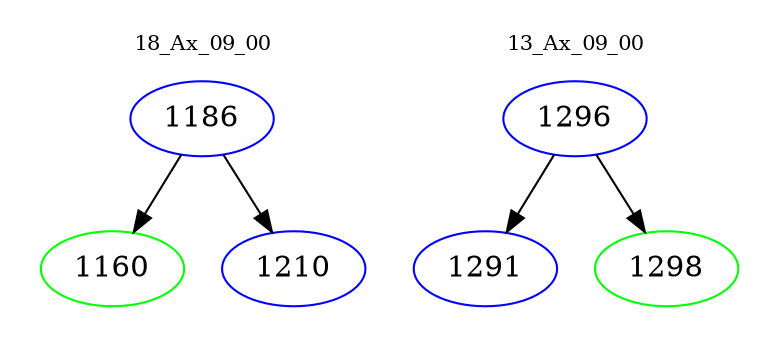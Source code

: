 digraph{
subgraph cluster_0 {
color = white
label = "18_Ax_09_00";
fontsize=10;
T0_1186 [label="1186", color="blue"]
T0_1186 -> T0_1160 [color="black"]
T0_1160 [label="1160", color="green"]
T0_1186 -> T0_1210 [color="black"]
T0_1210 [label="1210", color="blue"]
}
subgraph cluster_1 {
color = white
label = "13_Ax_09_00";
fontsize=10;
T1_1296 [label="1296", color="blue"]
T1_1296 -> T1_1291 [color="black"]
T1_1291 [label="1291", color="blue"]
T1_1296 -> T1_1298 [color="black"]
T1_1298 [label="1298", color="green"]
}
}
